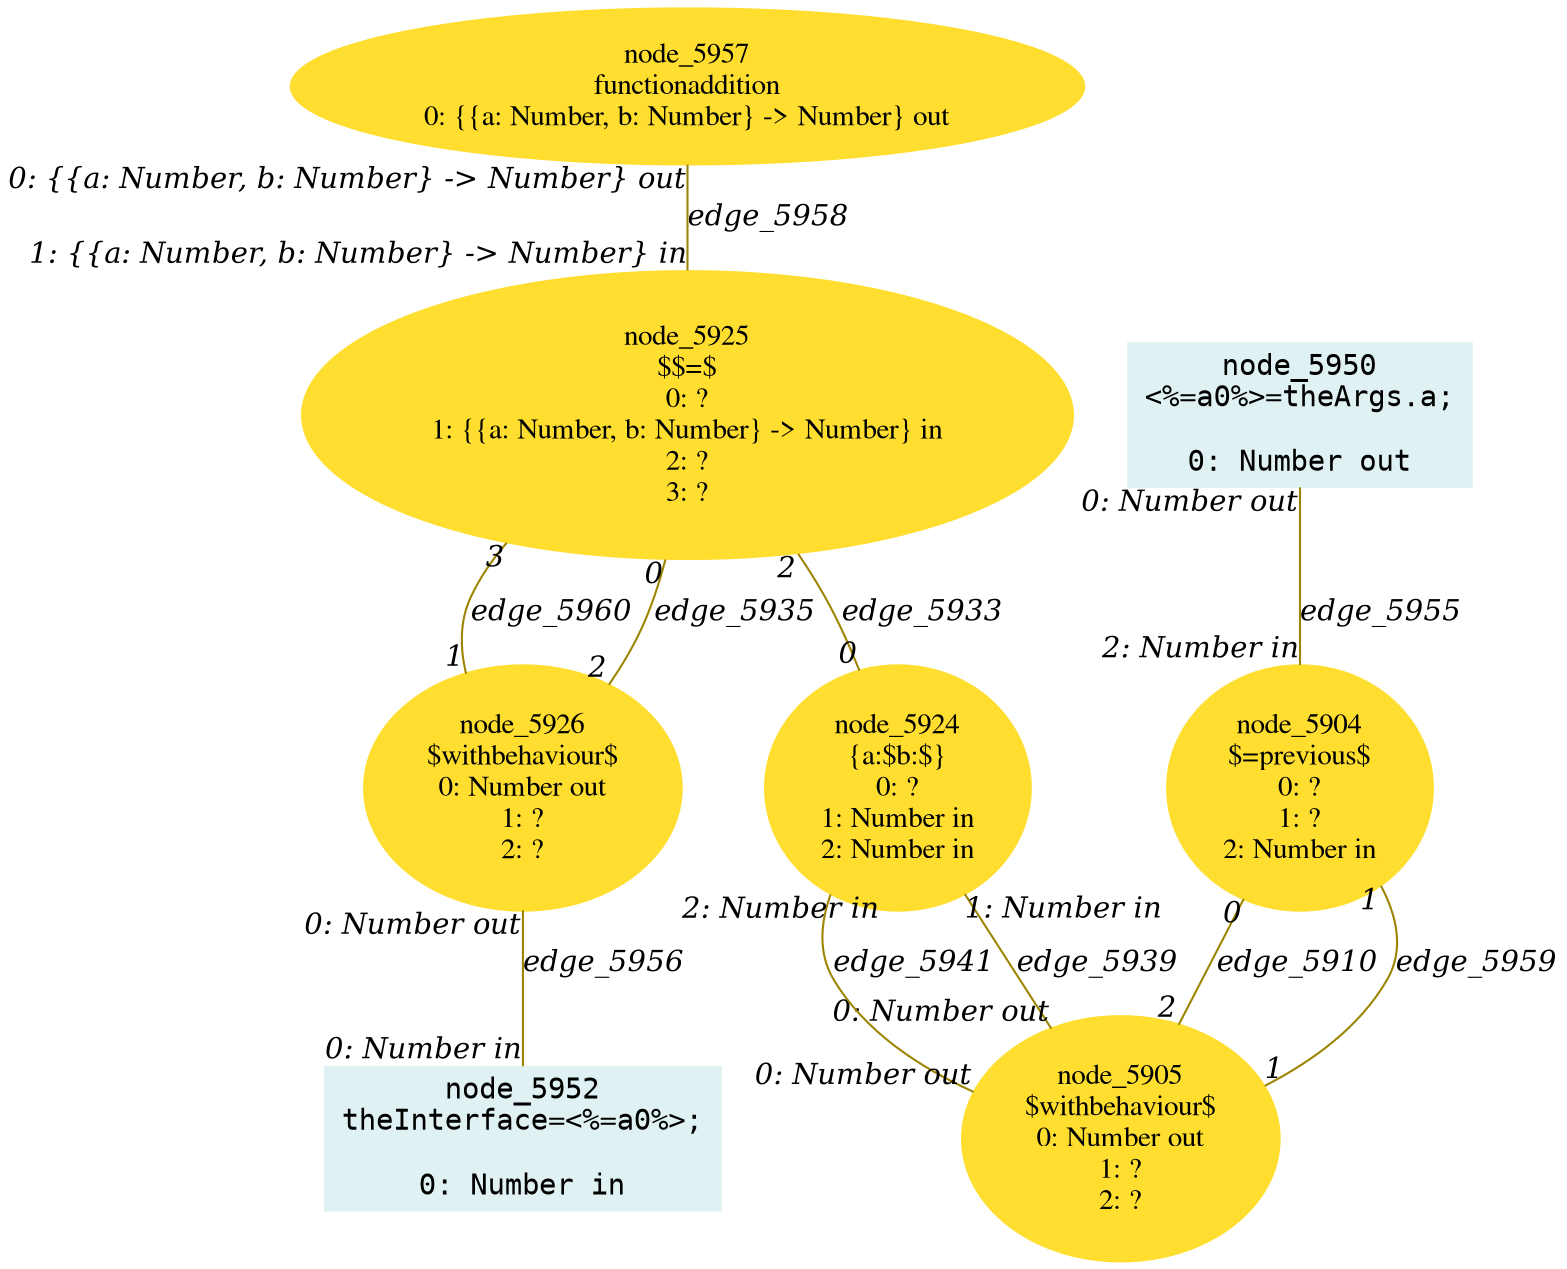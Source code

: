 digraph g{node_5904 [shape="ellipse", style="filled", color="#ffde2f", fontname="Times", label="node_5904
$=previous$
0: ?
1: ?
2: Number in" ]
node_5905 [shape="ellipse", style="filled", color="#ffde2f", fontname="Times", label="node_5905
$withbehaviour$
0: Number out
1: ?
2: ?" ]
node_5924 [shape="ellipse", style="filled", color="#ffde2f", fontname="Times", label="node_5924
{a:$b:$}
0: ?
1: Number in
2: Number in" ]
node_5925 [shape="ellipse", style="filled", color="#ffde2f", fontname="Times", label="node_5925
$$=$
0: ?
1: {{a: Number, b: Number} -> Number} in
2: ?
3: ?" ]
node_5926 [shape="ellipse", style="filled", color="#ffde2f", fontname="Times", label="node_5926
$withbehaviour$
0: Number out
1: ?
2: ?" ]
node_5950 [shape="box", style="filled", color="#dff1f2", fontname="Courier", label="node_5950
<%=a0%>=theArgs.a;

0: Number out" ]
node_5952 [shape="box", style="filled", color="#dff1f2", fontname="Courier", label="node_5952
theInterface=<%=a0%>;

0: Number in" ]
node_5957 [shape="ellipse", style="filled", color="#ffde2f", fontname="Times", label="node_5957
functionaddition
0: {{a: Number, b: Number} -> Number} out" ]
node_5905 -> node_5904 [dir=none, arrowHead=none, fontname="Times-Italic", arrowsize=1, color="#9d8400", label="edge_5910",  headlabel="0", taillabel="2" ]
node_5925 -> node_5924 [dir=none, arrowHead=none, fontname="Times-Italic", arrowsize=1, color="#9d8400", label="edge_5933",  headlabel="0", taillabel="2" ]
node_5926 -> node_5925 [dir=none, arrowHead=none, fontname="Times-Italic", arrowsize=1, color="#9d8400", label="edge_5935",  headlabel="0", taillabel="2" ]
node_5924 -> node_5905 [dir=none, arrowHead=none, fontname="Times-Italic", arrowsize=1, color="#9d8400", label="edge_5939",  headlabel="0: Number out", taillabel="1: Number in" ]
node_5924 -> node_5905 [dir=none, arrowHead=none, fontname="Times-Italic", arrowsize=1, color="#9d8400", label="edge_5941",  headlabel="0: Number out", taillabel="2: Number in" ]
node_5950 -> node_5904 [dir=none, arrowHead=none, fontname="Times-Italic", arrowsize=1, color="#9d8400", label="edge_5955",  headlabel="2: Number in", taillabel="0: Number out" ]
node_5926 -> node_5952 [dir=none, arrowHead=none, fontname="Times-Italic", arrowsize=1, color="#9d8400", label="edge_5956",  headlabel="0: Number in", taillabel="0: Number out" ]
node_5957 -> node_5925 [dir=none, arrowHead=none, fontname="Times-Italic", arrowsize=1, color="#9d8400", label="edge_5958",  headlabel="1: {{a: Number, b: Number} -> Number} in", taillabel="0: {{a: Number, b: Number} -> Number} out" ]
node_5904 -> node_5905 [dir=none, arrowHead=none, fontname="Times-Italic", arrowsize=1, color="#9d8400", label="edge_5959",  headlabel="1", taillabel="1" ]
node_5925 -> node_5926 [dir=none, arrowHead=none, fontname="Times-Italic", arrowsize=1, color="#9d8400", label="edge_5960",  headlabel="1", taillabel="3" ]
}